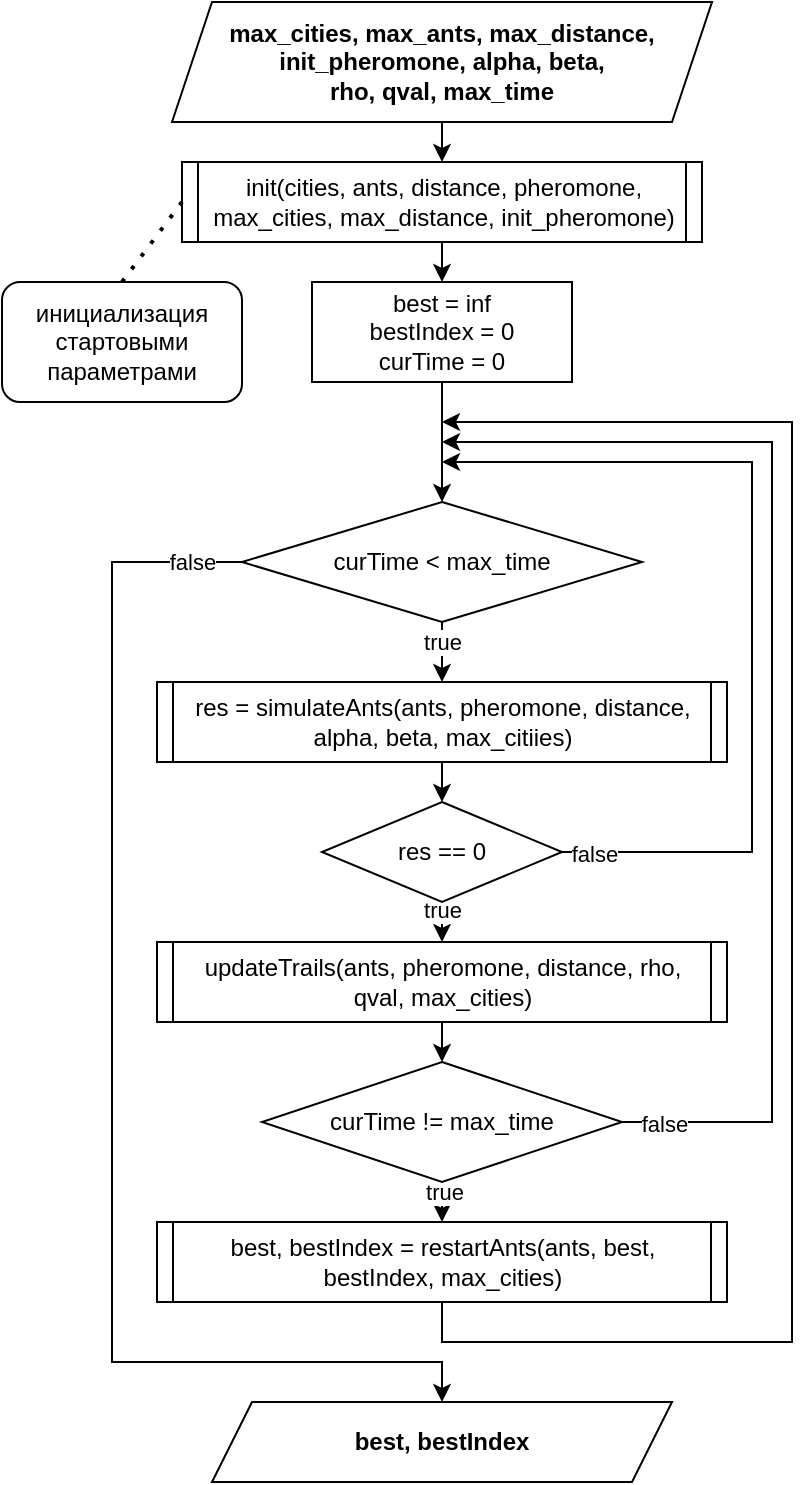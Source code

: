 <mxfile version="21.6.8" type="device">
  <diagram name="Страница — 1" id="7uKrOxpnSYIU_2frMbep">
    <mxGraphModel dx="1214" dy="606" grid="1" gridSize="10" guides="1" tooltips="1" connect="1" arrows="1" fold="1" page="1" pageScale="1" pageWidth="827" pageHeight="1169" math="0" shadow="0">
      <root>
        <mxCell id="0" />
        <mxCell id="1" parent="0" />
        <mxCell id="BWZCMLiu2yoWO7b07fVo-7" style="edgeStyle=orthogonalEdgeStyle;rounded=0;orthogonalLoop=1;jettySize=auto;html=1;exitX=0.5;exitY=1;exitDx=0;exitDy=0;entryX=0.5;entryY=0;entryDx=0;entryDy=0;" edge="1" parent="1" source="BWZCMLiu2yoWO7b07fVo-1" target="BWZCMLiu2yoWO7b07fVo-3">
          <mxGeometry relative="1" as="geometry" />
        </mxCell>
        <mxCell id="BWZCMLiu2yoWO7b07fVo-1" value="max_cities, max_ants, max_distance,&lt;br&gt;init_pheromone, alpha, beta,&lt;br&gt;rho, qval, max_time" style="shape=parallelogram;perimeter=parallelogramPerimeter;whiteSpace=wrap;html=1;fixedSize=1;fontStyle=1" vertex="1" parent="1">
          <mxGeometry x="180" y="30" width="270" height="60" as="geometry" />
        </mxCell>
        <mxCell id="BWZCMLiu2yoWO7b07fVo-2" value="best, bestIndex" style="shape=parallelogram;perimeter=parallelogramPerimeter;whiteSpace=wrap;html=1;fixedSize=1;fontStyle=1" vertex="1" parent="1">
          <mxGeometry x="200" y="730" width="230" height="40" as="geometry" />
        </mxCell>
        <mxCell id="BWZCMLiu2yoWO7b07fVo-8" style="edgeStyle=orthogonalEdgeStyle;rounded=0;orthogonalLoop=1;jettySize=auto;html=1;exitX=0.5;exitY=1;exitDx=0;exitDy=0;entryX=0.5;entryY=0;entryDx=0;entryDy=0;" edge="1" parent="1" source="BWZCMLiu2yoWO7b07fVo-3" target="BWZCMLiu2yoWO7b07fVo-6">
          <mxGeometry relative="1" as="geometry" />
        </mxCell>
        <mxCell id="BWZCMLiu2yoWO7b07fVo-3" value="init(cities, ants, distance, pheromone,&lt;br&gt;max_cities, max_distance, init_pheromone)" style="shape=process;whiteSpace=wrap;html=1;backgroundOutline=1;size=0.032;" vertex="1" parent="1">
          <mxGeometry x="185" y="110" width="260" height="40" as="geometry" />
        </mxCell>
        <mxCell id="BWZCMLiu2yoWO7b07fVo-4" value="инициализация стартовыми параметрами" style="rounded=1;whiteSpace=wrap;html=1;" vertex="1" parent="1">
          <mxGeometry x="95" y="170" width="120" height="60" as="geometry" />
        </mxCell>
        <mxCell id="BWZCMLiu2yoWO7b07fVo-5" value="" style="endArrow=none;dashed=1;html=1;dashPattern=1 3;strokeWidth=2;rounded=0;exitX=0;exitY=0.5;exitDx=0;exitDy=0;entryX=0.5;entryY=0;entryDx=0;entryDy=0;" edge="1" parent="1" source="BWZCMLiu2yoWO7b07fVo-3" target="BWZCMLiu2yoWO7b07fVo-4">
          <mxGeometry width="50" height="50" relative="1" as="geometry">
            <mxPoint x="460" y="290" as="sourcePoint" />
            <mxPoint x="500" y="70" as="targetPoint" />
          </mxGeometry>
        </mxCell>
        <mxCell id="BWZCMLiu2yoWO7b07fVo-12" style="edgeStyle=orthogonalEdgeStyle;rounded=0;orthogonalLoop=1;jettySize=auto;html=1;exitX=0.5;exitY=1;exitDx=0;exitDy=0;entryX=0.5;entryY=0;entryDx=0;entryDy=0;" edge="1" parent="1" source="BWZCMLiu2yoWO7b07fVo-6" target="BWZCMLiu2yoWO7b07fVo-11">
          <mxGeometry relative="1" as="geometry" />
        </mxCell>
        <mxCell id="BWZCMLiu2yoWO7b07fVo-6" value="best = inf&lt;br&gt;bestIndex = 0&lt;br&gt;curTime = 0" style="rounded=0;whiteSpace=wrap;html=1;" vertex="1" parent="1">
          <mxGeometry x="250" y="170" width="130" height="50" as="geometry" />
        </mxCell>
        <mxCell id="BWZCMLiu2yoWO7b07fVo-13" style="edgeStyle=orthogonalEdgeStyle;rounded=0;orthogonalLoop=1;jettySize=auto;html=1;exitX=0.5;exitY=1;exitDx=0;exitDy=0;entryX=0.5;entryY=0;entryDx=0;entryDy=0;" edge="1" parent="1" source="BWZCMLiu2yoWO7b07fVo-11" target="BWZCMLiu2yoWO7b07fVo-18">
          <mxGeometry relative="1" as="geometry">
            <mxPoint x="315" y="380" as="targetPoint" />
          </mxGeometry>
        </mxCell>
        <mxCell id="BWZCMLiu2yoWO7b07fVo-16" value="true" style="edgeLabel;html=1;align=center;verticalAlign=middle;resizable=0;points=[];" vertex="1" connectable="0" parent="BWZCMLiu2yoWO7b07fVo-13">
          <mxGeometry x="-0.736" y="1" relative="1" as="geometry">
            <mxPoint x="-1" y="6" as="offset" />
          </mxGeometry>
        </mxCell>
        <mxCell id="BWZCMLiu2yoWO7b07fVo-15" style="edgeStyle=orthogonalEdgeStyle;rounded=0;orthogonalLoop=1;jettySize=auto;html=1;exitX=0;exitY=0.5;exitDx=0;exitDy=0;entryX=0.5;entryY=0;entryDx=0;entryDy=0;" edge="1" parent="1" source="BWZCMLiu2yoWO7b07fVo-11" target="BWZCMLiu2yoWO7b07fVo-2">
          <mxGeometry relative="1" as="geometry">
            <mxPoint x="60" y="310" as="targetPoint" />
            <Array as="points">
              <mxPoint x="150" y="310" />
              <mxPoint x="150" y="710" />
              <mxPoint x="315" y="710" />
            </Array>
          </mxGeometry>
        </mxCell>
        <mxCell id="BWZCMLiu2yoWO7b07fVo-36" value="false" style="edgeLabel;html=1;align=center;verticalAlign=middle;resizable=0;points=[];" vertex="1" connectable="0" parent="BWZCMLiu2yoWO7b07fVo-15">
          <mxGeometry x="-0.671" y="-1" relative="1" as="geometry">
            <mxPoint x="41" y="-42" as="offset" />
          </mxGeometry>
        </mxCell>
        <mxCell id="BWZCMLiu2yoWO7b07fVo-11" value="curTime &amp;lt; max_time" style="rhombus;whiteSpace=wrap;html=1;" vertex="1" parent="1">
          <mxGeometry x="215" y="280" width="200" height="60" as="geometry" />
        </mxCell>
        <mxCell id="BWZCMLiu2yoWO7b07fVo-20" style="edgeStyle=orthogonalEdgeStyle;rounded=0;orthogonalLoop=1;jettySize=auto;html=1;exitX=1;exitY=0.5;exitDx=0;exitDy=0;" edge="1" parent="1" source="BWZCMLiu2yoWO7b07fVo-17">
          <mxGeometry relative="1" as="geometry">
            <mxPoint x="315" y="260" as="targetPoint" />
            <Array as="points">
              <mxPoint x="470" y="455" />
              <mxPoint x="470" y="260" />
            </Array>
          </mxGeometry>
        </mxCell>
        <mxCell id="BWZCMLiu2yoWO7b07fVo-34" value="false" style="edgeLabel;html=1;align=center;verticalAlign=middle;resizable=0;points=[];" vertex="1" connectable="0" parent="BWZCMLiu2yoWO7b07fVo-20">
          <mxGeometry x="-0.93" y="-1" relative="1" as="geometry">
            <mxPoint as="offset" />
          </mxGeometry>
        </mxCell>
        <mxCell id="BWZCMLiu2yoWO7b07fVo-21" style="edgeStyle=orthogonalEdgeStyle;rounded=0;orthogonalLoop=1;jettySize=auto;html=1;exitX=0.5;exitY=1;exitDx=0;exitDy=0;entryX=0.5;entryY=0;entryDx=0;entryDy=0;" edge="1" parent="1" source="BWZCMLiu2yoWO7b07fVo-17" target="BWZCMLiu2yoWO7b07fVo-24">
          <mxGeometry relative="1" as="geometry">
            <mxPoint x="315" y="540" as="targetPoint" />
          </mxGeometry>
        </mxCell>
        <mxCell id="BWZCMLiu2yoWO7b07fVo-22" value="true" style="edgeLabel;html=1;align=center;verticalAlign=middle;resizable=0;points=[];" vertex="1" connectable="0" parent="BWZCMLiu2yoWO7b07fVo-21">
          <mxGeometry x="-0.669" y="-1" relative="1" as="geometry">
            <mxPoint x="1" as="offset" />
          </mxGeometry>
        </mxCell>
        <mxCell id="BWZCMLiu2yoWO7b07fVo-17" value="res == 0" style="rhombus;whiteSpace=wrap;html=1;" vertex="1" parent="1">
          <mxGeometry x="255" y="430" width="120" height="50" as="geometry" />
        </mxCell>
        <mxCell id="BWZCMLiu2yoWO7b07fVo-19" style="edgeStyle=orthogonalEdgeStyle;rounded=0;orthogonalLoop=1;jettySize=auto;html=1;exitX=0.5;exitY=1;exitDx=0;exitDy=0;entryX=0.5;entryY=0;entryDx=0;entryDy=0;" edge="1" parent="1" source="BWZCMLiu2yoWO7b07fVo-18" target="BWZCMLiu2yoWO7b07fVo-17">
          <mxGeometry relative="1" as="geometry" />
        </mxCell>
        <mxCell id="BWZCMLiu2yoWO7b07fVo-18" value="res = simulateAnts(ants, pheromone, distance, alpha, beta, max_citiies)" style="shape=process;whiteSpace=wrap;html=1;backgroundOutline=1;size=0.028;" vertex="1" parent="1">
          <mxGeometry x="172.5" y="370" width="285" height="40" as="geometry" />
        </mxCell>
        <mxCell id="BWZCMLiu2yoWO7b07fVo-27" style="edgeStyle=orthogonalEdgeStyle;rounded=0;orthogonalLoop=1;jettySize=auto;html=1;exitX=0.5;exitY=1;exitDx=0;exitDy=0;entryX=0.5;entryY=0;entryDx=0;entryDy=0;" edge="1" parent="1" source="BWZCMLiu2yoWO7b07fVo-24" target="BWZCMLiu2yoWO7b07fVo-26">
          <mxGeometry relative="1" as="geometry" />
        </mxCell>
        <mxCell id="BWZCMLiu2yoWO7b07fVo-24" value="updateTrails(ants, pheromone, distance, rho, qval, max_cities)" style="shape=process;whiteSpace=wrap;html=1;backgroundOutline=1;size=0.028;" vertex="1" parent="1">
          <mxGeometry x="172.5" y="500" width="285" height="40" as="geometry" />
        </mxCell>
        <mxCell id="BWZCMLiu2yoWO7b07fVo-30" style="edgeStyle=orthogonalEdgeStyle;rounded=0;orthogonalLoop=1;jettySize=auto;html=1;exitX=0.5;exitY=1;exitDx=0;exitDy=0;entryX=0.5;entryY=0;entryDx=0;entryDy=0;" edge="1" parent="1" source="BWZCMLiu2yoWO7b07fVo-26" target="BWZCMLiu2yoWO7b07fVo-28">
          <mxGeometry relative="1" as="geometry" />
        </mxCell>
        <mxCell id="BWZCMLiu2yoWO7b07fVo-31" value="true" style="edgeLabel;html=1;align=center;verticalAlign=middle;resizable=0;points=[];" vertex="1" connectable="0" parent="BWZCMLiu2yoWO7b07fVo-30">
          <mxGeometry x="-0.5" y="1" relative="1" as="geometry">
            <mxPoint as="offset" />
          </mxGeometry>
        </mxCell>
        <mxCell id="BWZCMLiu2yoWO7b07fVo-32" style="edgeStyle=orthogonalEdgeStyle;rounded=0;orthogonalLoop=1;jettySize=auto;html=1;exitX=1;exitY=0.5;exitDx=0;exitDy=0;" edge="1" parent="1" source="BWZCMLiu2yoWO7b07fVo-26">
          <mxGeometry relative="1" as="geometry">
            <mxPoint x="315" y="250" as="targetPoint" />
            <Array as="points">
              <mxPoint x="480" y="590" />
              <mxPoint x="480" y="250" />
            </Array>
          </mxGeometry>
        </mxCell>
        <mxCell id="BWZCMLiu2yoWO7b07fVo-35" value="false" style="edgeLabel;html=1;align=center;verticalAlign=middle;resizable=0;points=[];" vertex="1" connectable="0" parent="BWZCMLiu2yoWO7b07fVo-32">
          <mxGeometry x="-0.93" y="-1" relative="1" as="geometry">
            <mxPoint as="offset" />
          </mxGeometry>
        </mxCell>
        <mxCell id="BWZCMLiu2yoWO7b07fVo-26" value="curTime != max_time" style="rhombus;whiteSpace=wrap;html=1;" vertex="1" parent="1">
          <mxGeometry x="225" y="560" width="180" height="60" as="geometry" />
        </mxCell>
        <mxCell id="BWZCMLiu2yoWO7b07fVo-33" style="edgeStyle=orthogonalEdgeStyle;rounded=0;orthogonalLoop=1;jettySize=auto;html=1;exitX=0.5;exitY=1;exitDx=0;exitDy=0;" edge="1" parent="1" source="BWZCMLiu2yoWO7b07fVo-28">
          <mxGeometry relative="1" as="geometry">
            <mxPoint x="315" y="240" as="targetPoint" />
            <Array as="points">
              <mxPoint x="315" y="700" />
              <mxPoint x="490" y="700" />
              <mxPoint x="490" y="240" />
            </Array>
          </mxGeometry>
        </mxCell>
        <mxCell id="BWZCMLiu2yoWO7b07fVo-28" value="best, bestIndex = restartAnts(ants, best, bestIndex, max_cities)" style="shape=process;whiteSpace=wrap;html=1;backgroundOutline=1;size=0.028;" vertex="1" parent="1">
          <mxGeometry x="172.5" y="640" width="285" height="40" as="geometry" />
        </mxCell>
      </root>
    </mxGraphModel>
  </diagram>
</mxfile>
